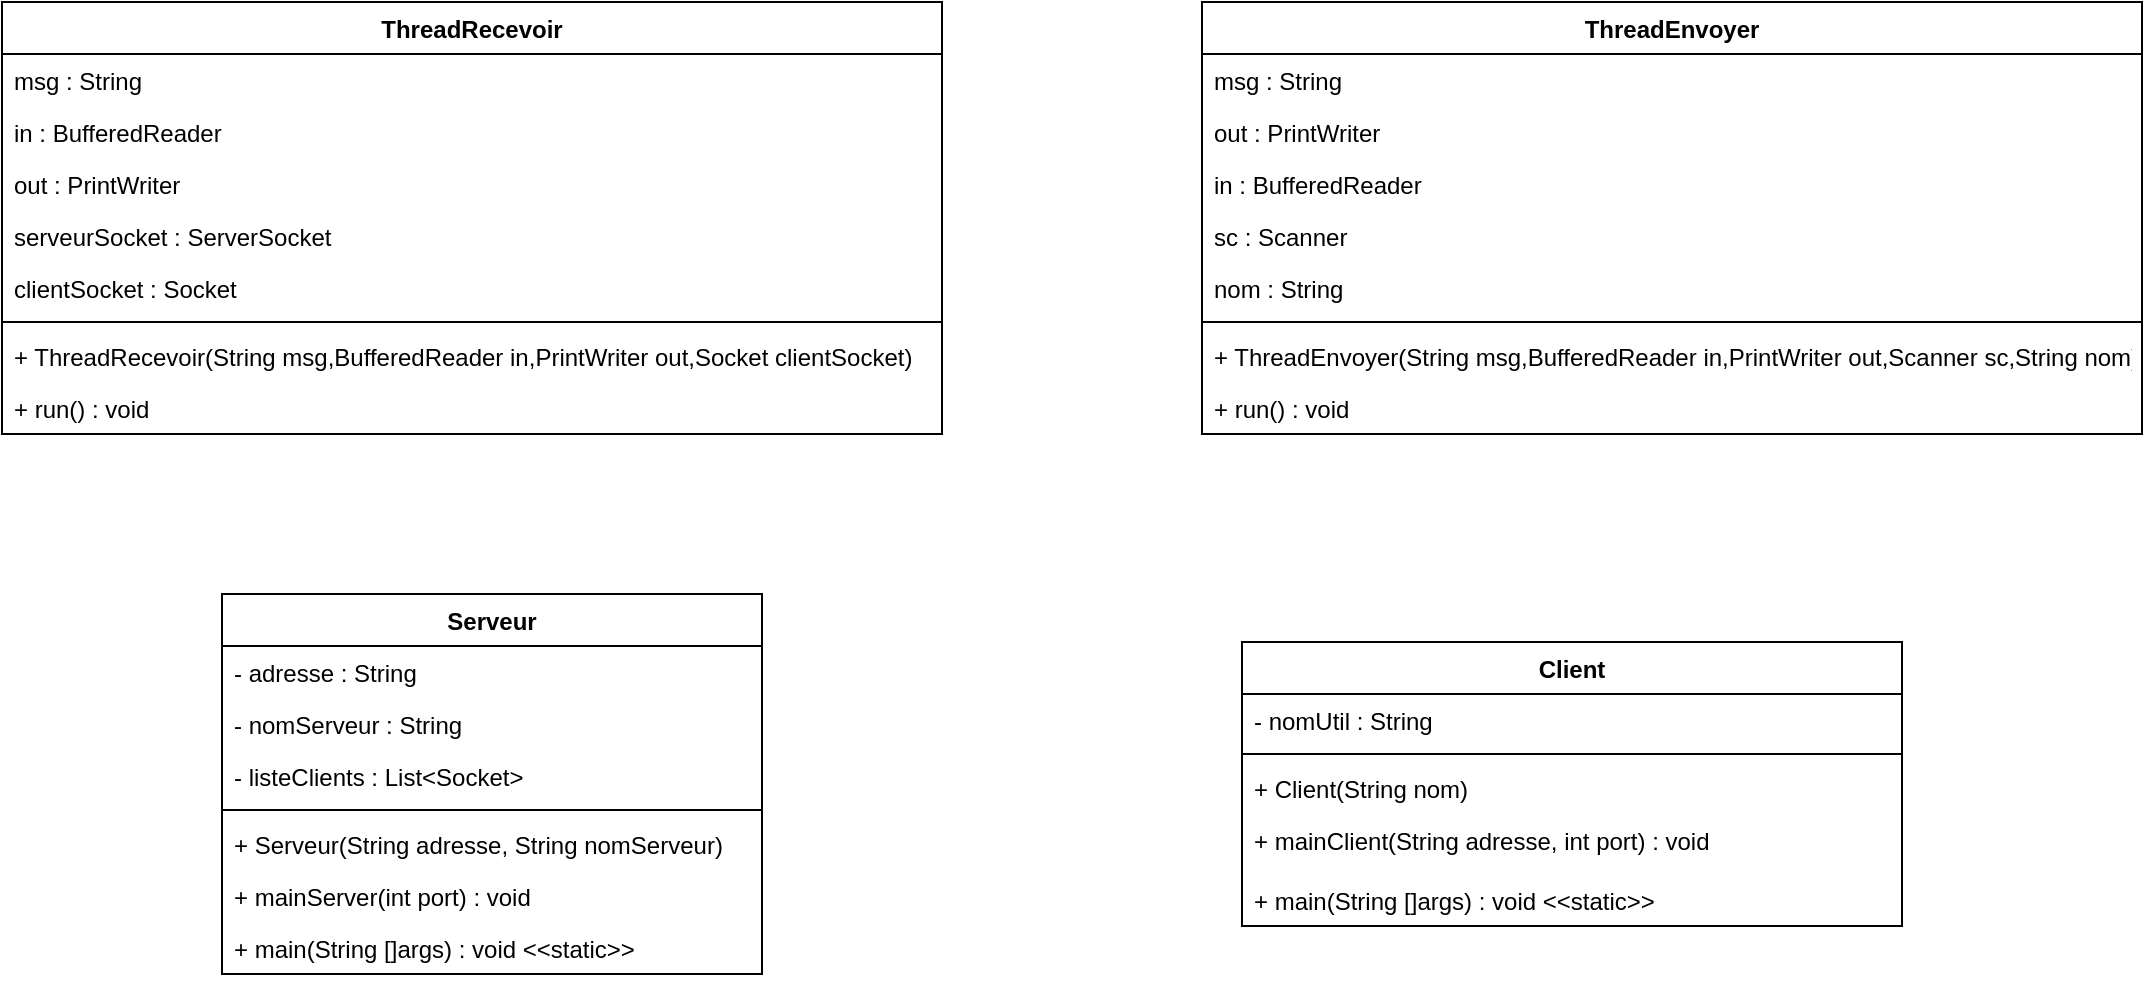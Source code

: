 <mxfile version="20.7.4" type="device"><diagram id="qUw8lHJWuC2eWq7H5lR0" name="Page-1"><mxGraphModel dx="2261" dy="773" grid="1" gridSize="10" guides="1" tooltips="1" connect="1" arrows="1" fold="1" page="1" pageScale="1" pageWidth="827" pageHeight="1169" math="0" shadow="0"><root><mxCell id="0"/><mxCell id="1" parent="0"/><mxCell id="My_y1iyg0hU4Okfn6Vkg-1" value="Serveur" style="swimlane;fontStyle=1;align=center;verticalAlign=top;childLayout=stackLayout;horizontal=1;startSize=26;horizontalStack=0;resizeParent=1;resizeParentMax=0;resizeLast=0;collapsible=1;marginBottom=0;" parent="1" vertex="1"><mxGeometry x="-50" y="396" width="270" height="190" as="geometry"/></mxCell><mxCell id="My_y1iyg0hU4Okfn6Vkg-24" value="- adresse : String" style="text;strokeColor=none;fillColor=none;align=left;verticalAlign=top;spacingLeft=4;spacingRight=4;overflow=hidden;rotatable=0;points=[[0,0.5],[1,0.5]];portConstraint=eastwest;" parent="My_y1iyg0hU4Okfn6Vkg-1" vertex="1"><mxGeometry y="26" width="270" height="26" as="geometry"/></mxCell><mxCell id="My_y1iyg0hU4Okfn6Vkg-25" value="- nomServeur : String" style="text;strokeColor=none;fillColor=none;align=left;verticalAlign=top;spacingLeft=4;spacingRight=4;overflow=hidden;rotatable=0;points=[[0,0.5],[1,0.5]];portConstraint=eastwest;" parent="My_y1iyg0hU4Okfn6Vkg-1" vertex="1"><mxGeometry y="52" width="270" height="26" as="geometry"/></mxCell><mxCell id="UfLdRQY1ZD13-0qASW2s-28" value="- listeClients : List&lt;Socket&gt;" style="text;strokeColor=none;fillColor=none;align=left;verticalAlign=top;spacingLeft=4;spacingRight=4;overflow=hidden;rotatable=0;points=[[0,0.5],[1,0.5]];portConstraint=eastwest;" vertex="1" parent="My_y1iyg0hU4Okfn6Vkg-1"><mxGeometry y="78" width="270" height="26" as="geometry"/></mxCell><mxCell id="My_y1iyg0hU4Okfn6Vkg-3" value="" style="line;strokeWidth=1;fillColor=none;align=left;verticalAlign=middle;spacingTop=-1;spacingLeft=3;spacingRight=3;rotatable=0;labelPosition=right;points=[];portConstraint=eastwest;strokeColor=inherit;" parent="My_y1iyg0hU4Okfn6Vkg-1" vertex="1"><mxGeometry y="104" width="270" height="8" as="geometry"/></mxCell><mxCell id="UfLdRQY1ZD13-0qASW2s-29" value="+ Serveur(String adresse, String nomServeur)" style="text;strokeColor=none;fillColor=none;align=left;verticalAlign=top;spacingLeft=4;spacingRight=4;overflow=hidden;rotatable=0;points=[[0,0.5],[1,0.5]];portConstraint=eastwest;" vertex="1" parent="My_y1iyg0hU4Okfn6Vkg-1"><mxGeometry y="112" width="270" height="26" as="geometry"/></mxCell><mxCell id="My_y1iyg0hU4Okfn6Vkg-28" value="+ mainServer(int port) : void" style="text;strokeColor=none;fillColor=none;align=left;verticalAlign=top;spacingLeft=4;spacingRight=4;overflow=hidden;rotatable=0;points=[[0,0.5],[1,0.5]];portConstraint=eastwest;" parent="My_y1iyg0hU4Okfn6Vkg-1" vertex="1"><mxGeometry y="138" width="270" height="26" as="geometry"/></mxCell><mxCell id="UfLdRQY1ZD13-0qASW2s-30" value="+ main(String []args) : void &lt;&lt;static&gt;&gt;" style="text;strokeColor=none;fillColor=none;align=left;verticalAlign=top;spacingLeft=4;spacingRight=4;overflow=hidden;rotatable=0;points=[[0,0.5],[1,0.5]];portConstraint=eastwest;" vertex="1" parent="My_y1iyg0hU4Okfn6Vkg-1"><mxGeometry y="164" width="270" height="26" as="geometry"/></mxCell><mxCell id="My_y1iyg0hU4Okfn6Vkg-9" value="Client" style="swimlane;fontStyle=1;align=center;verticalAlign=top;childLayout=stackLayout;horizontal=1;startSize=26;horizontalStack=0;resizeParent=1;resizeParentMax=0;resizeLast=0;collapsible=1;marginBottom=0;" parent="1" vertex="1"><mxGeometry x="460" y="420" width="330" height="142" as="geometry"/></mxCell><mxCell id="My_y1iyg0hU4Okfn6Vkg-23" value="- nomUtil : String" style="text;strokeColor=none;fillColor=none;align=left;verticalAlign=top;spacingLeft=4;spacingRight=4;overflow=hidden;rotatable=0;points=[[0,0.5],[1,0.5]];portConstraint=eastwest;" parent="My_y1iyg0hU4Okfn6Vkg-9" vertex="1"><mxGeometry y="26" width="330" height="26" as="geometry"/></mxCell><mxCell id="My_y1iyg0hU4Okfn6Vkg-11" value="" style="line;strokeWidth=1;fillColor=none;align=left;verticalAlign=middle;spacingTop=-1;spacingLeft=3;spacingRight=3;rotatable=0;labelPosition=right;points=[];portConstraint=eastwest;strokeColor=inherit;" parent="My_y1iyg0hU4Okfn6Vkg-9" vertex="1"><mxGeometry y="52" width="330" height="8" as="geometry"/></mxCell><mxCell id="UfLdRQY1ZD13-0qASW2s-31" value="+ Client(String nom)" style="text;strokeColor=none;fillColor=none;align=left;verticalAlign=top;spacingLeft=4;spacingRight=4;overflow=hidden;rotatable=0;points=[[0,0.5],[1,0.5]];portConstraint=eastwest;" vertex="1" parent="My_y1iyg0hU4Okfn6Vkg-9"><mxGeometry y="60" width="330" height="26" as="geometry"/></mxCell><mxCell id="My_y1iyg0hU4Okfn6Vkg-35" value="+ mainClient(String adresse, int port) : void" style="text;strokeColor=none;fillColor=none;align=left;verticalAlign=top;spacingLeft=4;spacingRight=4;overflow=hidden;rotatable=0;points=[[0,0.5],[1,0.5]];portConstraint=eastwest;" parent="My_y1iyg0hU4Okfn6Vkg-9" vertex="1"><mxGeometry y="86" width="330" height="30" as="geometry"/></mxCell><mxCell id="UfLdRQY1ZD13-0qASW2s-32" value="+ main(String []args) : void &lt;&lt;static&gt;&gt;" style="text;strokeColor=none;fillColor=none;align=left;verticalAlign=top;spacingLeft=4;spacingRight=4;overflow=hidden;rotatable=0;points=[[0,0.5],[1,0.5]];portConstraint=eastwest;" vertex="1" parent="My_y1iyg0hU4Okfn6Vkg-9"><mxGeometry y="116" width="330" height="26" as="geometry"/></mxCell><mxCell id="UfLdRQY1ZD13-0qASW2s-5" value="ThreadRecevoir" style="swimlane;fontStyle=1;align=center;verticalAlign=top;childLayout=stackLayout;horizontal=1;startSize=26;horizontalStack=0;resizeParent=1;resizeParentMax=0;resizeLast=0;collapsible=1;marginBottom=0;" vertex="1" parent="1"><mxGeometry x="-160" y="100" width="470" height="216" as="geometry"/></mxCell><mxCell id="UfLdRQY1ZD13-0qASW2s-16" value="msg : String" style="text;strokeColor=none;fillColor=none;align=left;verticalAlign=top;spacingLeft=4;spacingRight=4;overflow=hidden;rotatable=0;points=[[0,0.5],[1,0.5]];portConstraint=eastwest;" vertex="1" parent="UfLdRQY1ZD13-0qASW2s-5"><mxGeometry y="26" width="470" height="26" as="geometry"/></mxCell><mxCell id="UfLdRQY1ZD13-0qASW2s-22" value="in : BufferedReader" style="text;strokeColor=none;fillColor=none;align=left;verticalAlign=top;spacingLeft=4;spacingRight=4;overflow=hidden;rotatable=0;points=[[0,0.5],[1,0.5]];portConstraint=eastwest;" vertex="1" parent="UfLdRQY1ZD13-0qASW2s-5"><mxGeometry y="52" width="470" height="26" as="geometry"/></mxCell><mxCell id="UfLdRQY1ZD13-0qASW2s-24" value="out : PrintWriter    " style="text;strokeColor=none;fillColor=none;align=left;verticalAlign=top;spacingLeft=4;spacingRight=4;overflow=hidden;rotatable=0;points=[[0,0.5],[1,0.5]];portConstraint=eastwest;" vertex="1" parent="UfLdRQY1ZD13-0qASW2s-5"><mxGeometry y="78" width="470" height="26" as="geometry"/></mxCell><mxCell id="UfLdRQY1ZD13-0qASW2s-25" value="serveurSocket : ServerSocket" style="text;strokeColor=none;fillColor=none;align=left;verticalAlign=top;spacingLeft=4;spacingRight=4;overflow=hidden;rotatable=0;points=[[0,0.5],[1,0.5]];portConstraint=eastwest;" vertex="1" parent="UfLdRQY1ZD13-0qASW2s-5"><mxGeometry y="104" width="470" height="26" as="geometry"/></mxCell><mxCell id="UfLdRQY1ZD13-0qASW2s-26" value="clientSocket : Socket" style="text;strokeColor=none;fillColor=none;align=left;verticalAlign=top;spacingLeft=4;spacingRight=4;overflow=hidden;rotatable=0;points=[[0,0.5],[1,0.5]];portConstraint=eastwest;" vertex="1" parent="UfLdRQY1ZD13-0qASW2s-5"><mxGeometry y="130" width="470" height="26" as="geometry"/></mxCell><mxCell id="UfLdRQY1ZD13-0qASW2s-7" value="" style="line;strokeWidth=1;fillColor=none;align=left;verticalAlign=middle;spacingTop=-1;spacingLeft=3;spacingRight=3;rotatable=0;labelPosition=right;points=[];portConstraint=eastwest;strokeColor=inherit;" vertex="1" parent="UfLdRQY1ZD13-0qASW2s-5"><mxGeometry y="156" width="470" height="8" as="geometry"/></mxCell><mxCell id="UfLdRQY1ZD13-0qASW2s-8" value="+ ThreadRecevoir(String msg,BufferedReader in,PrintWriter out,Socket clientSocket)" style="text;strokeColor=none;fillColor=none;align=left;verticalAlign=top;spacingLeft=4;spacingRight=4;overflow=hidden;rotatable=0;points=[[0,0.5],[1,0.5]];portConstraint=eastwest;labelBackgroundColor=none;fontColor=#000000;" vertex="1" parent="UfLdRQY1ZD13-0qASW2s-5"><mxGeometry y="164" width="470" height="26" as="geometry"/></mxCell><mxCell id="UfLdRQY1ZD13-0qASW2s-27" value="+ run() : void" style="text;strokeColor=none;fillColor=none;align=left;verticalAlign=top;spacingLeft=4;spacingRight=4;overflow=hidden;rotatable=0;points=[[0,0.5],[1,0.5]];portConstraint=eastwest;" vertex="1" parent="UfLdRQY1ZD13-0qASW2s-5"><mxGeometry y="190" width="470" height="26" as="geometry"/></mxCell><mxCell id="UfLdRQY1ZD13-0qASW2s-9" value="ThreadEnvoyer" style="swimlane;fontStyle=1;align=center;verticalAlign=top;childLayout=stackLayout;horizontal=1;startSize=26;horizontalStack=0;resizeParent=1;resizeParentMax=0;resizeLast=0;collapsible=1;marginBottom=0;" vertex="1" parent="1"><mxGeometry x="440" y="100" width="470" height="216" as="geometry"/></mxCell><mxCell id="UfLdRQY1ZD13-0qASW2s-10" value="msg : String" style="text;strokeColor=none;fillColor=none;align=left;verticalAlign=top;spacingLeft=4;spacingRight=4;overflow=hidden;rotatable=0;points=[[0,0.5],[1,0.5]];portConstraint=eastwest;" vertex="1" parent="UfLdRQY1ZD13-0qASW2s-9"><mxGeometry y="26" width="470" height="26" as="geometry"/></mxCell><mxCell id="UfLdRQY1ZD13-0qASW2s-15" value="out : PrintWriter" style="text;strokeColor=none;fillColor=none;align=left;verticalAlign=top;spacingLeft=4;spacingRight=4;overflow=hidden;rotatable=0;points=[[0,0.5],[1,0.5]];portConstraint=eastwest;" vertex="1" parent="UfLdRQY1ZD13-0qASW2s-9"><mxGeometry y="52" width="470" height="26" as="geometry"/></mxCell><mxCell id="UfLdRQY1ZD13-0qASW2s-17" value="in : BufferedReader" style="text;strokeColor=none;fillColor=none;align=left;verticalAlign=top;spacingLeft=4;spacingRight=4;overflow=hidden;rotatable=0;points=[[0,0.5],[1,0.5]];portConstraint=eastwest;" vertex="1" parent="UfLdRQY1ZD13-0qASW2s-9"><mxGeometry y="78" width="470" height="26" as="geometry"/></mxCell><mxCell id="UfLdRQY1ZD13-0qASW2s-18" value="sc : Scanner" style="text;strokeColor=none;fillColor=none;align=left;verticalAlign=top;spacingLeft=4;spacingRight=4;overflow=hidden;rotatable=0;points=[[0,0.5],[1,0.5]];portConstraint=eastwest;" vertex="1" parent="UfLdRQY1ZD13-0qASW2s-9"><mxGeometry y="104" width="470" height="26" as="geometry"/></mxCell><mxCell id="UfLdRQY1ZD13-0qASW2s-19" value="nom : String" style="text;strokeColor=none;fillColor=none;align=left;verticalAlign=top;spacingLeft=4;spacingRight=4;overflow=hidden;rotatable=0;points=[[0,0.5],[1,0.5]];portConstraint=eastwest;" vertex="1" parent="UfLdRQY1ZD13-0qASW2s-9"><mxGeometry y="130" width="470" height="26" as="geometry"/></mxCell><mxCell id="UfLdRQY1ZD13-0qASW2s-11" value="" style="line;strokeWidth=1;fillColor=none;align=left;verticalAlign=middle;spacingTop=-1;spacingLeft=3;spacingRight=3;rotatable=0;labelPosition=right;points=[];portConstraint=eastwest;strokeColor=inherit;" vertex="1" parent="UfLdRQY1ZD13-0qASW2s-9"><mxGeometry y="156" width="470" height="8" as="geometry"/></mxCell><mxCell id="UfLdRQY1ZD13-0qASW2s-12" value="+ ThreadEnvoyer(String msg,BufferedReader in,PrintWriter out,Scanner sc,String nom)" style="text;strokeColor=none;fillColor=none;align=left;verticalAlign=top;spacingLeft=4;spacingRight=4;overflow=hidden;rotatable=0;points=[[0,0.5],[1,0.5]];portConstraint=eastwest;" vertex="1" parent="UfLdRQY1ZD13-0qASW2s-9"><mxGeometry y="164" width="470" height="26" as="geometry"/></mxCell><mxCell id="UfLdRQY1ZD13-0qASW2s-20" value="+ run() : void" style="text;strokeColor=none;fillColor=none;align=left;verticalAlign=top;spacingLeft=4;spacingRight=4;overflow=hidden;rotatable=0;points=[[0,0.5],[1,0.5]];portConstraint=eastwest;" vertex="1" parent="UfLdRQY1ZD13-0qASW2s-9"><mxGeometry y="190" width="470" height="26" as="geometry"/></mxCell></root></mxGraphModel></diagram></mxfile>